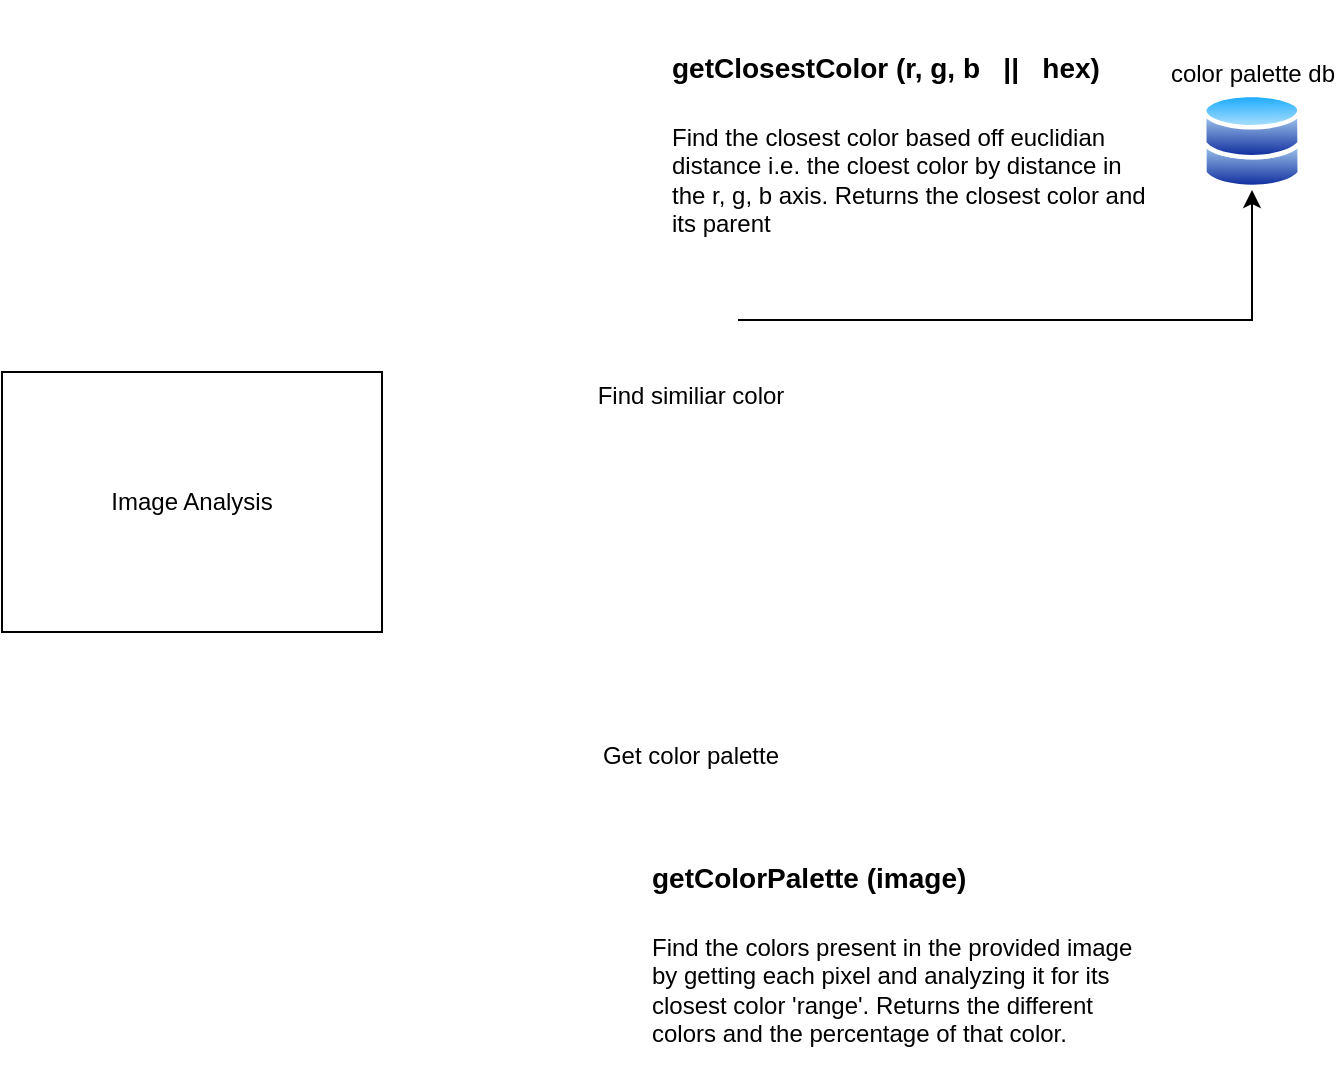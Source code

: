 <mxfile>
    <diagram name="Page-1" id="9cAWr6itqkjfnz9b-aFp">
        <mxGraphModel dx="2027" dy="1091" grid="1" gridSize="10" guides="1" tooltips="1" connect="1" arrows="1" fold="1" page="1" pageScale="1" pageWidth="850" pageHeight="1100" math="0" shadow="0">
            <root>
                <mxCell id="0"/>
                <mxCell id="1" parent="0"/>
                <mxCell id="oCMQUrNz_9AFNGsHI_M8-1" value="Image Analysis" style="rounded=0;whiteSpace=wrap;html=1;" parent="1" vertex="1">
                    <mxGeometry x="130" y="220" width="190" height="130" as="geometry"/>
                </mxCell>
                <mxCell id="oCMQUrNz_9AFNGsHI_M8-2" value="color palette db" style="image;aspect=fixed;perimeter=ellipsePerimeter;html=1;align=center;shadow=0;dashed=0;spacingTop=3;image=img/lib/active_directory/databases.svg;labelPosition=center;verticalLabelPosition=top;verticalAlign=bottom;" parent="1" vertex="1">
                    <mxGeometry x="730" y="80" width="50" height="49" as="geometry"/>
                </mxCell>
                <mxCell id="oCMQUrNz_9AFNGsHI_M8-7" style="edgeStyle=orthogonalEdgeStyle;rounded=0;orthogonalLoop=1;jettySize=auto;html=1;entryX=0.5;entryY=1;entryDx=0;entryDy=0;" parent="1" source="oCMQUrNz_9AFNGsHI_M8-4" target="oCMQUrNz_9AFNGsHI_M8-2" edge="1">
                    <mxGeometry relative="1" as="geometry"/>
                </mxCell>
                <mxCell id="oCMQUrNz_9AFNGsHI_M8-4" value="Find similiar color" style="shape=image;html=1;verticalAlign=top;verticalLabelPosition=bottom;labelBackgroundColor=#ffffff;imageAspect=0;aspect=fixed;image=https://cdn0.iconfinder.com/data/icons/phosphor-fill-vol-3/256/function-fill-128.png" parent="1" vertex="1">
                    <mxGeometry x="450" y="170" width="48" height="48" as="geometry"/>
                </mxCell>
                <mxCell id="oCMQUrNz_9AFNGsHI_M8-5" value="Get color palette" style="shape=image;html=1;verticalAlign=top;verticalLabelPosition=bottom;labelBackgroundColor=#ffffff;imageAspect=0;aspect=fixed;image=https://cdn0.iconfinder.com/data/icons/phosphor-fill-vol-3/256/function-fill-128.png" parent="1" vertex="1">
                    <mxGeometry x="450" y="350" width="48" height="48" as="geometry"/>
                </mxCell>
                <mxCell id="oCMQUrNz_9AFNGsHI_M8-6" value="&lt;h1&gt;&lt;font style=&quot;font-size: 14px;&quot;&gt;getClosestColor (r, g, b&amp;nbsp; &amp;nbsp;||&amp;nbsp; &amp;nbsp;hex)&lt;/font&gt;&lt;/h1&gt;&lt;p&gt;Find the closest color based off euclidian distance i.e. the cloest color by distance in the r, g, b axis. Returns the closest color and its parent&lt;/p&gt;" style="text;html=1;strokeColor=none;fillColor=none;spacing=5;spacingTop=-20;whiteSpace=wrap;overflow=hidden;rounded=0;" parent="1" vertex="1">
                    <mxGeometry x="460" y="44.5" width="245" height="120" as="geometry"/>
                </mxCell>
                <mxCell id="oCMQUrNz_9AFNGsHI_M8-8" value="&lt;h1&gt;&lt;font style=&quot;font-size: 14px;&quot;&gt;getColorPalette (image)&lt;/font&gt;&lt;/h1&gt;&lt;p&gt;Find the colors present in the provided image by getting each pixel and analyzing it for its closest color 'range'. Returns the different colors and the percentage of that color.&amp;nbsp;&lt;/p&gt;" style="text;html=1;strokeColor=none;fillColor=none;spacing=5;spacingTop=-20;whiteSpace=wrap;overflow=hidden;rounded=0;" parent="1" vertex="1">
                    <mxGeometry x="450" y="450" width="250" height="120" as="geometry"/>
                </mxCell>
            </root>
        </mxGraphModel>
    </diagram>
</mxfile>